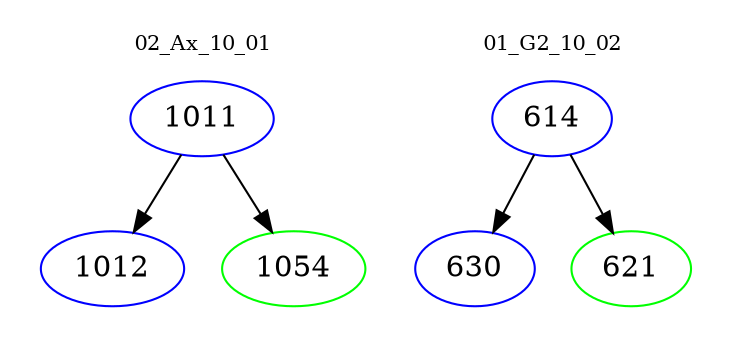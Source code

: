 digraph{
subgraph cluster_0 {
color = white
label = "02_Ax_10_01";
fontsize=10;
T0_1011 [label="1011", color="blue"]
T0_1011 -> T0_1012 [color="black"]
T0_1012 [label="1012", color="blue"]
T0_1011 -> T0_1054 [color="black"]
T0_1054 [label="1054", color="green"]
}
subgraph cluster_1 {
color = white
label = "01_G2_10_02";
fontsize=10;
T1_614 [label="614", color="blue"]
T1_614 -> T1_630 [color="black"]
T1_630 [label="630", color="blue"]
T1_614 -> T1_621 [color="black"]
T1_621 [label="621", color="green"]
}
}
